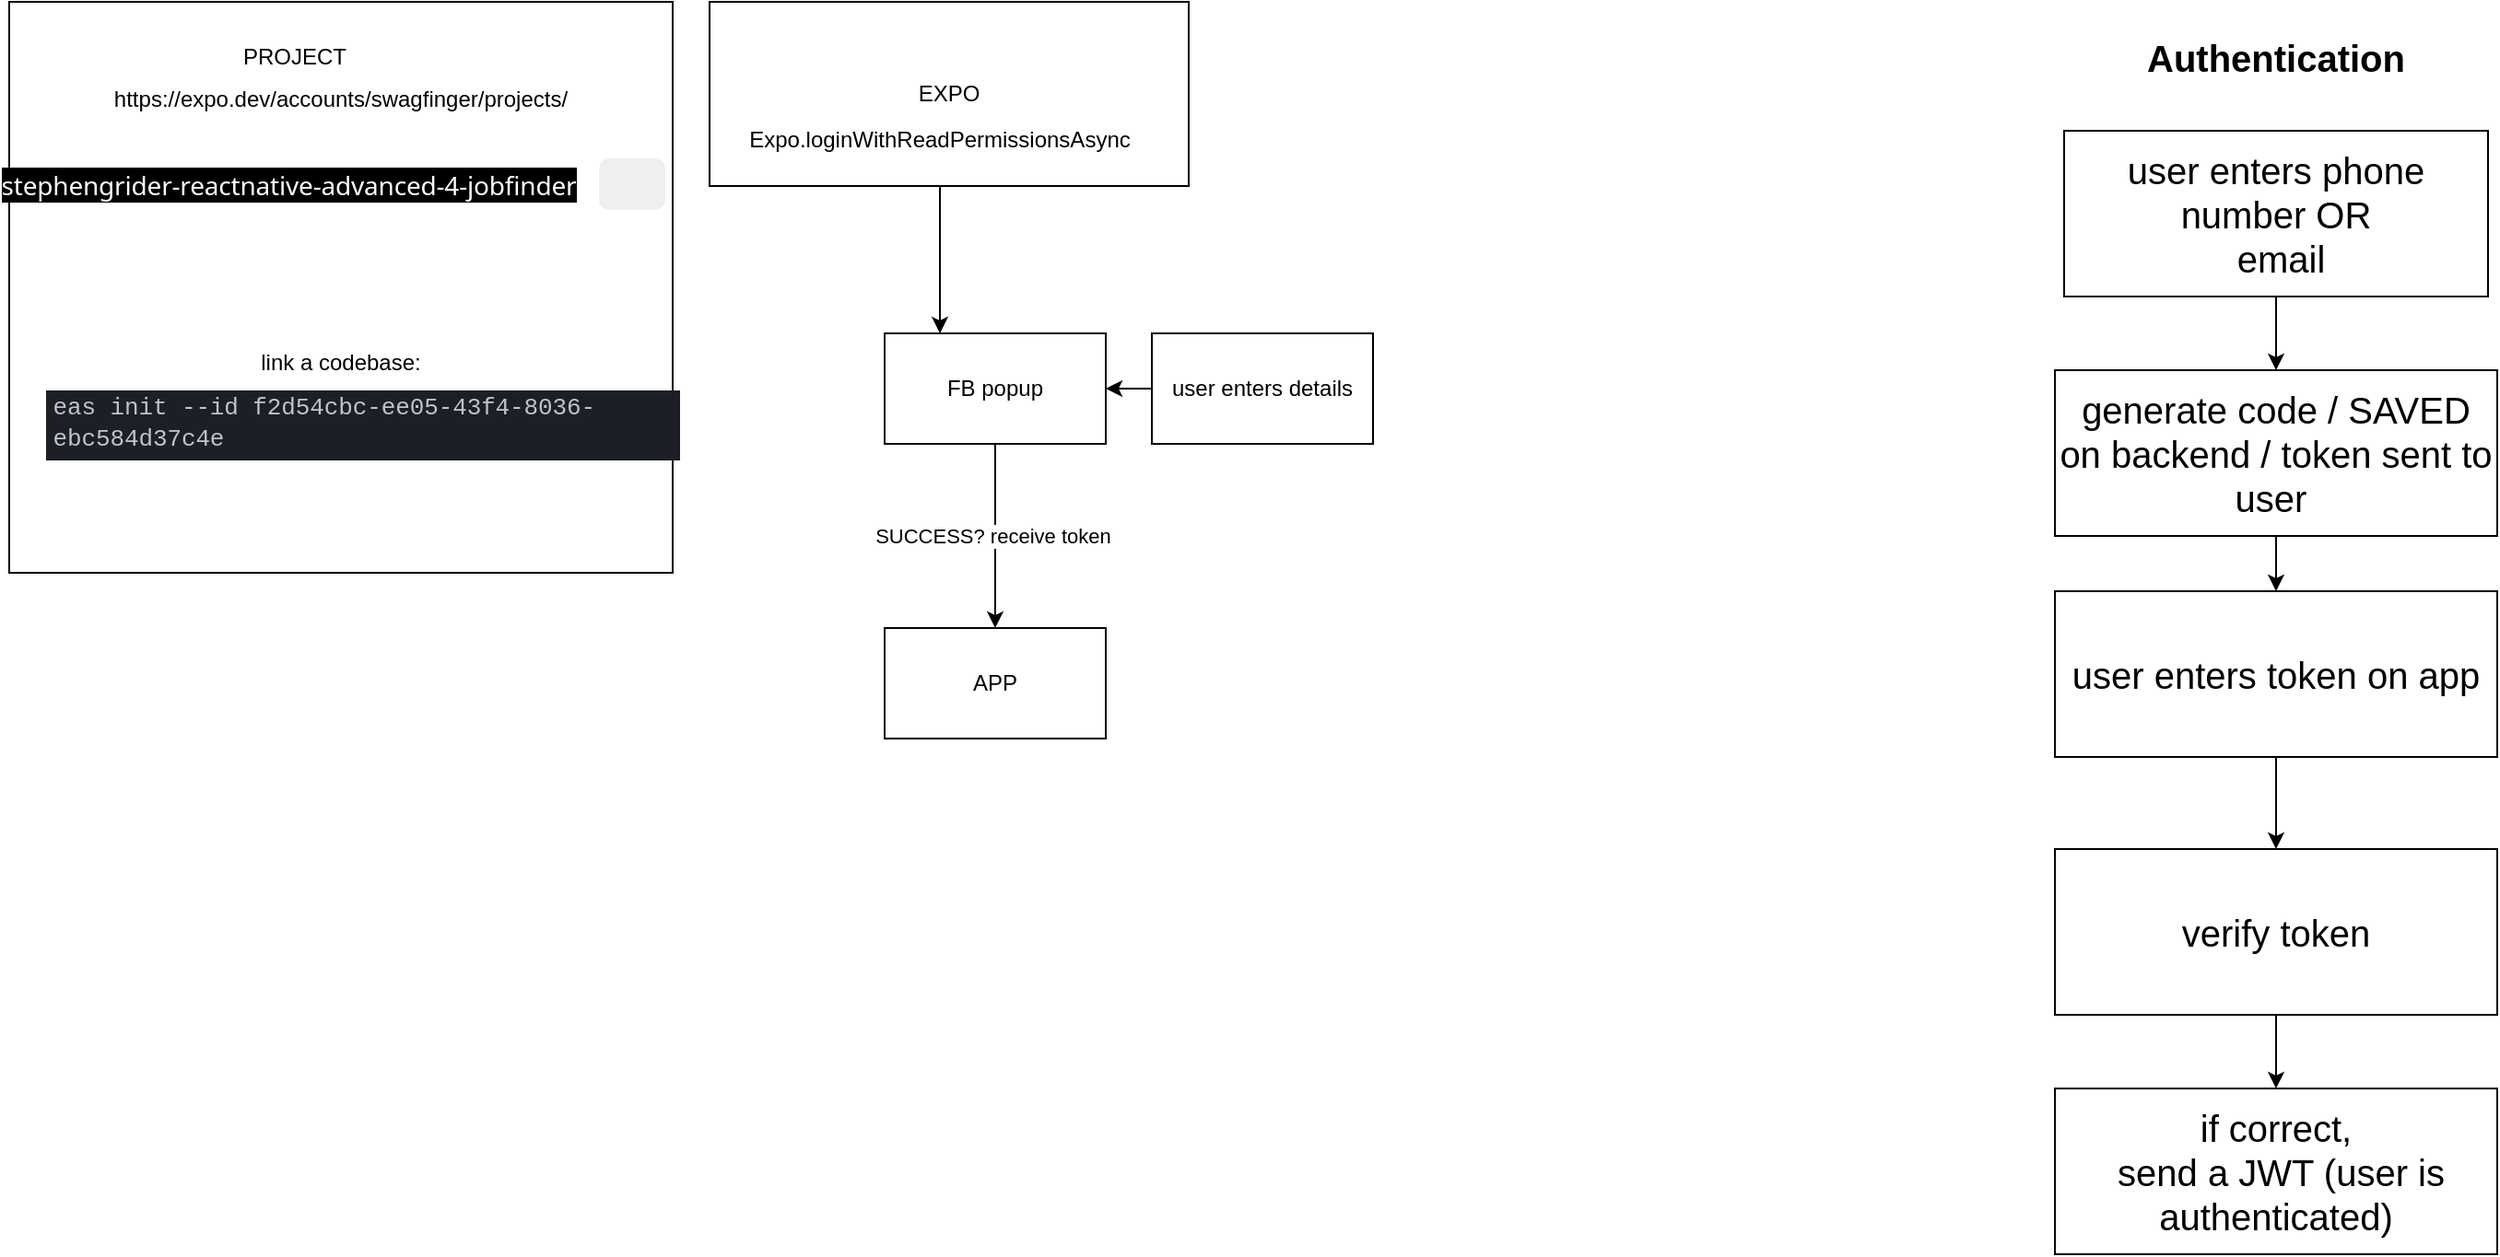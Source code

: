 <mxfile version="20.6.2" type="device"><diagram id="1JhO8MneO4vtXGr8TEXM" name="Page-1"><mxGraphModel dx="1874" dy="604" grid="1" gridSize="10" guides="1" tooltips="1" connect="1" arrows="1" fold="1" page="1" pageScale="1" pageWidth="850" pageHeight="1100" math="0" shadow="0"><root><mxCell id="0"/><mxCell id="1" parent="0"/><mxCell id="q1XtKfF9ROYImP_vMPKM-4" style="edgeStyle=orthogonalEdgeStyle;rounded=0;orthogonalLoop=1;jettySize=auto;html=1;fontSize=20;" parent="1" source="q1XtKfF9ROYImP_vMPKM-1" target="q1XtKfF9ROYImP_vMPKM-3" edge="1"><mxGeometry relative="1" as="geometry"/></mxCell><mxCell id="q1XtKfF9ROYImP_vMPKM-1" value="&lt;font style=&quot;font-size: 20px;&quot;&gt;user enters phone number OR&lt;br&gt;&amp;nbsp;email&lt;/font&gt;" style="rounded=0;whiteSpace=wrap;html=1;" parent="1" vertex="1"><mxGeometry x="305" y="280" width="230" height="90" as="geometry"/></mxCell><mxCell id="q1XtKfF9ROYImP_vMPKM-2" value="Authentication" style="text;html=1;strokeColor=none;fillColor=none;align=center;verticalAlign=middle;whiteSpace=wrap;rounded=0;fontStyle=1;fontSize=20;" parent="1" vertex="1"><mxGeometry x="340" y="220" width="160" height="40" as="geometry"/></mxCell><mxCell id="q1XtKfF9ROYImP_vMPKM-6" style="edgeStyle=orthogonalEdgeStyle;rounded=0;orthogonalLoop=1;jettySize=auto;html=1;fontSize=20;" parent="1" source="q1XtKfF9ROYImP_vMPKM-3" target="q1XtKfF9ROYImP_vMPKM-5" edge="1"><mxGeometry relative="1" as="geometry"/></mxCell><mxCell id="q1XtKfF9ROYImP_vMPKM-3" value="generate code / SAVED on backend / token sent to user&amp;nbsp;" style="rounded=0;whiteSpace=wrap;html=1;fontSize=20;" parent="1" vertex="1"><mxGeometry x="300" y="410" width="240" height="90" as="geometry"/></mxCell><mxCell id="q1XtKfF9ROYImP_vMPKM-8" style="edgeStyle=orthogonalEdgeStyle;rounded=0;orthogonalLoop=1;jettySize=auto;html=1;entryX=0.5;entryY=0;entryDx=0;entryDy=0;fontSize=20;" parent="1" source="q1XtKfF9ROYImP_vMPKM-5" target="q1XtKfF9ROYImP_vMPKM-7" edge="1"><mxGeometry relative="1" as="geometry"/></mxCell><mxCell id="q1XtKfF9ROYImP_vMPKM-5" value="user enters token on app" style="rounded=0;whiteSpace=wrap;html=1;fontSize=20;" parent="1" vertex="1"><mxGeometry x="300" y="530" width="240" height="90" as="geometry"/></mxCell><mxCell id="q1XtKfF9ROYImP_vMPKM-10" style="edgeStyle=orthogonalEdgeStyle;rounded=0;orthogonalLoop=1;jettySize=auto;html=1;entryX=0.5;entryY=0;entryDx=0;entryDy=0;fontSize=20;" parent="1" source="q1XtKfF9ROYImP_vMPKM-7" target="q1XtKfF9ROYImP_vMPKM-9" edge="1"><mxGeometry relative="1" as="geometry"/></mxCell><mxCell id="q1XtKfF9ROYImP_vMPKM-7" value="verify token" style="rounded=0;whiteSpace=wrap;html=1;fontSize=20;" parent="1" vertex="1"><mxGeometry x="300" y="670" width="240" height="90" as="geometry"/></mxCell><mxCell id="q1XtKfF9ROYImP_vMPKM-9" value="if correct, &lt;br&gt;&amp;nbsp;send a JWT (user is authenticated)" style="rounded=0;whiteSpace=wrap;html=1;fontSize=20;" parent="1" vertex="1"><mxGeometry x="300" y="800" width="240" height="90" as="geometry"/></mxCell><mxCell id="p48ne9cDJJfiMvBOsfle-1" value="EXPO" style="rounded=0;whiteSpace=wrap;html=1;" parent="1" vertex="1"><mxGeometry x="-430" y="210" width="260" height="100" as="geometry"/></mxCell><mxCell id="p48ne9cDJJfiMvBOsfle-4" style="edgeStyle=orthogonalEdgeStyle;rounded=0;orthogonalLoop=1;jettySize=auto;html=1;entryX=0.25;entryY=0;entryDx=0;entryDy=0;" parent="1" source="p48ne9cDJJfiMvBOsfle-2" target="p48ne9cDJJfiMvBOsfle-3" edge="1"><mxGeometry relative="1" as="geometry"/></mxCell><mxCell id="p48ne9cDJJfiMvBOsfle-2" value="Expo.loginWithReadPermissionsAsync" style="text;html=1;strokeColor=none;fillColor=none;align=center;verticalAlign=middle;whiteSpace=wrap;rounded=0;" parent="1" vertex="1"><mxGeometry x="-430" y="260" width="250" height="50" as="geometry"/></mxCell><mxCell id="p48ne9cDJJfiMvBOsfle-8" value="SUCCESS? receive token&amp;nbsp;" style="edgeStyle=orthogonalEdgeStyle;rounded=0;orthogonalLoop=1;jettySize=auto;html=1;" parent="1" source="p48ne9cDJJfiMvBOsfle-3" target="p48ne9cDJJfiMvBOsfle-7" edge="1"><mxGeometry relative="1" as="geometry"/></mxCell><mxCell id="p48ne9cDJJfiMvBOsfle-3" value="FB popup" style="rounded=0;whiteSpace=wrap;html=1;" parent="1" vertex="1"><mxGeometry x="-335" y="390" width="120" height="60" as="geometry"/></mxCell><mxCell id="p48ne9cDJJfiMvBOsfle-6" style="edgeStyle=orthogonalEdgeStyle;rounded=0;orthogonalLoop=1;jettySize=auto;html=1;" parent="1" source="p48ne9cDJJfiMvBOsfle-5" target="p48ne9cDJJfiMvBOsfle-3" edge="1"><mxGeometry relative="1" as="geometry"/></mxCell><mxCell id="p48ne9cDJJfiMvBOsfle-5" value="user enters details" style="rounded=0;whiteSpace=wrap;html=1;" parent="1" vertex="1"><mxGeometry x="-190" y="390" width="120" height="60" as="geometry"/></mxCell><mxCell id="p48ne9cDJJfiMvBOsfle-7" value="APP" style="rounded=0;whiteSpace=wrap;html=1;" parent="1" vertex="1"><mxGeometry x="-335" y="550" width="120" height="60" as="geometry"/></mxCell><UserObject label="https://expo.dev/accounts/swagfinger/projects/&lt;br&gt;&lt;br&gt;&lt;br&gt;&lt;div style=&quot;box-sizing: border-box; border: 0px solid; --tw-border-spacing-x:0; --tw-border-spacing-y:0; --tw-translate-x:0; --tw-translate-y:0; --tw-rotate:0; --tw-skew-x:0; --tw-skew-y:0; --tw-scale-x:1; --tw-scale-y:1; --tw-pan-x: ; --tw-pan-y: ; --tw-pinch-zoom: ; --tw-scroll-snap-strictness:proximity; --tw-ordinal: ; --tw-slashed-zero: ; --tw-numeric-figure: ; --tw-numeric-spacing: ; --tw-numeric-fraction: ; --tw-ring-inset: ; --tw-ring-offset-width:0px; --tw-ring-offset-color:#fff; --tw-ring-color:rgba(147,197,253,0.5); --tw-ring-offset-shadow:0 0 #0000; --tw-ring-shadow:0 0 #0000; --tw-shadow:0 0 #0000; --tw-shadow-colored:0 0 #0000; --tw-blur: ; --tw-brightness: ; --tw-contrast: ; --tw-grayscale: ; --tw-hue-rotate: ; --tw-invert: ; --tw-saturate: ; --tw-sepia: ; --tw-drop-shadow: ; --tw-backdrop-blur: ; --tw-backdrop-brightness: ; --tw-backdrop-contrast: ; --tw-backdrop-grayscale: ; --tw-backdrop-hue-rotate: ; --tw-backdrop-invert: ; --tw-backdrop-opacity: ; --tw-backdrop-saturate: ; --tw-backdrop-sepia: ; margin: 0px; padding: 0px; vertical-align: baseline; display: flex; flex-direction: column; min-width: 0px; gap: 12px; font-family: &amp;quot;Inter var&amp;quot;, ui-sans-serif, system-ui, -apple-system, BlinkMacSystemFont, &amp;quot;Segoe UI&amp;quot;, Roboto, &amp;quot;Helvetica Neue&amp;quot;, Arial, &amp;quot;Noto Sans&amp;quot;, sans-serif, &amp;quot;Apple Color Emoji&amp;quot;, &amp;quot;Segoe UI Emoji&amp;quot;, &amp;quot;Segoe UI Symbol&amp;quot;, &amp;quot;Noto Color Emoji&amp;quot;; font-size: 16px; text-align: start;&quot; class=&quot;css-58ulu2&quot;&gt;&lt;div style=&quot;box-sizing: border-box; border: 0px solid; --tw-border-spacing-x:0; --tw-border-spacing-y:0; --tw-translate-x:0; --tw-translate-y:0; --tw-rotate:0; --tw-skew-x:0; --tw-skew-y:0; --tw-scale-x:1; --tw-scale-y:1; --tw-pan-x: ; --tw-pan-y: ; --tw-pinch-zoom: ; --tw-scroll-snap-strictness:proximity; --tw-ordinal: ; --tw-slashed-zero: ; --tw-numeric-figure: ; --tw-numeric-spacing: ; --tw-numeric-fraction: ; --tw-ring-inset: ; --tw-ring-offset-width:0px; --tw-ring-offset-color:#fff; --tw-ring-color:rgba(147,197,253,0.5); --tw-ring-offset-shadow:0 0 #0000; --tw-ring-shadow:0 0 #0000; --tw-shadow:0 0 #0000; --tw-shadow-colored:0 0 #0000; --tw-blur: ; --tw-brightness: ; --tw-contrast: ; --tw-grayscale: ; --tw-hue-rotate: ; --tw-invert: ; --tw-saturate: ; --tw-sepia: ; --tw-drop-shadow: ; --tw-backdrop-blur: ; --tw-backdrop-brightness: ; --tw-backdrop-contrast: ; --tw-backdrop-grayscale: ; --tw-backdrop-hue-rotate: ; --tw-backdrop-invert: ; --tw-backdrop-opacity: ; --tw-backdrop-saturate: ; --tw-backdrop-sepia: ; margin: 0px; padding: 0px; vertical-align: baseline; display: flex; align-items: flex-start; width: 368.513px; flex: 1 1 0%;&quot; class=&quot;css-m7fg5e&quot;&gt;&lt;div style=&quot;box-sizing: border-box; border: 0px solid; --tw-border-spacing-x:0; --tw-border-spacing-y:0; --tw-translate-x:0; --tw-translate-y:0; --tw-rotate:0; --tw-skew-x:0; --tw-skew-y:0; --tw-scale-x:1; --tw-scale-y:1; --tw-pan-x: ; --tw-pan-y: ; --tw-pinch-zoom: ; --tw-scroll-snap-strictness:proximity; --tw-ordinal: ; --tw-slashed-zero: ; --tw-numeric-figure: ; --tw-numeric-spacing: ; --tw-numeric-fraction: ; --tw-ring-inset: ; --tw-ring-offset-width:0px; --tw-ring-offset-color:#fff; --tw-ring-color:rgba(147,197,253,0.5); --tw-ring-offset-shadow:0 0 #0000; --tw-ring-shadow:0 0 #0000; --tw-shadow:0 0 #0000; --tw-shadow-colored:0 0 #0000; --tw-blur: ; --tw-brightness: ; --tw-contrast: ; --tw-grayscale: ; --tw-hue-rotate: ; --tw-invert: ; --tw-saturate: ; --tw-sepia: ; --tw-drop-shadow: ; --tw-backdrop-blur: ; --tw-backdrop-brightness: ; --tw-backdrop-contrast: ; --tw-backdrop-grayscale: ; --tw-backdrop-hue-rotate: ; --tw-backdrop-invert: ; --tw-backdrop-opacity: ; --tw-backdrop-saturate: ; --tw-backdrop-sepia: ; margin: 0px; padding: 0px; vertical-align: baseline; display: flex; -webkit-box-align: center; align-items: center; max-width: 100%;&quot; class=&quot;css-awwubp&quot;&gt;&lt;p style=&quot;box-sizing: border-box; border: 0px solid; --tw-border-spacing-x:0; --tw-border-spacing-y:0; --tw-translate-x:0; --tw-translate-y:0; --tw-rotate:0; --tw-skew-x:0; --tw-skew-y:0; --tw-scale-x:1; --tw-scale-y:1; --tw-pan-x: ; --tw-pan-y: ; --tw-pinch-zoom: ; --tw-scroll-snap-strictness:proximity; --tw-ordinal: ; --tw-slashed-zero: ; --tw-numeric-figure: ; --tw-numeric-spacing: ; --tw-numeric-fraction: ; --tw-ring-inset: ; --tw-ring-offset-width:0px; --tw-ring-offset-color:#fff; --tw-ring-color:rgba(147,197,253,0.5); --tw-ring-offset-shadow:0 0 #0000; --tw-ring-shadow:0 0 #0000; --tw-shadow:0 0 #0000; --tw-shadow-colored:0 0 #0000; --tw-blur: ; --tw-brightness: ; --tw-contrast: ; --tw-grayscale: ; --tw-hue-rotate: ; --tw-invert: ; --tw-saturate: ; --tw-sepia: ; --tw-drop-shadow: ; --tw-backdrop-blur: ; --tw-backdrop-brightness: ; --tw-backdrop-contrast: ; --tw-backdrop-grayscale: ; --tw-backdrop-hue-rotate: ; --tw-backdrop-invert: ; --tw-backdrop-opacity: ; --tw-backdrop-saturate: ; --tw-backdrop-sepia: ; margin: 0px; padding: 0px; vertical-align: baseline; font-family: Inter-Regular, system-ui, -apple-system, BlinkMacSystemFont, &amp;quot;Segoe UI&amp;quot;, Roboto, &amp;quot;Helvetica Neue&amp;quot;, Arial, &amp;quot;Noto Sans&amp;quot;, sans-serif, &amp;quot;Apple Color Emoji&amp;quot;, &amp;quot;Segoe UI Emoji&amp;quot;, &amp;quot;Segoe UI Symbol&amp;quot;, &amp;quot;Noto Color Emoji&amp;quot;; font-size: 0.875rem; line-height: 1.571; letter-spacing: -0.006rem; overflow: hidden; text-overflow: ellipsis;&quot; title=&quot;stephengrider-reactnative-advanced-4-jobfinder&quot; class=&quot;css-tjg1qc&quot;&gt;&lt;font style=&quot;background-color: rgb(0, 0, 0);&quot; color=&quot;#ffffff&quot;&gt;stephengrider-reactnative-advanced-4-jobfinder&lt;/font&gt;&lt;/p&gt;&lt;/div&gt;&lt;div style=&quot;box-sizing: border-box; border: 0px solid; --tw-border-spacing-x:0; --tw-border-spacing-y:0; --tw-translate-x:0; --tw-translate-y:0; --tw-rotate:0; --tw-skew-x:0; --tw-skew-y:0; --tw-scale-x:1; --tw-scale-y:1; --tw-pan-x: ; --tw-pan-y: ; --tw-pinch-zoom: ; --tw-scroll-snap-strictness:proximity; --tw-ordinal: ; --tw-slashed-zero: ; --tw-numeric-figure: ; --tw-numeric-spacing: ; --tw-numeric-fraction: ; --tw-ring-inset: ; --tw-ring-offset-width:0px; --tw-ring-offset-color:#fff; --tw-ring-color:rgba(147,197,253,0.5); --tw-ring-offset-shadow:0 0 #0000; --tw-ring-shadow:0 0 #0000; --tw-shadow:0 0 #0000; --tw-shadow-colored:0 0 #0000; --tw-blur: ; --tw-brightness: ; --tw-contrast: ; --tw-grayscale: ; --tw-hue-rotate: ; --tw-invert: ; --tw-saturate: ; --tw-sepia: ; --tw-drop-shadow: ; --tw-backdrop-blur: ; --tw-backdrop-brightness: ; --tw-backdrop-contrast: ; --tw-backdrop-grayscale: ; --tw-backdrop-hue-rotate: ; --tw-backdrop-invert: ; --tw-backdrop-opacity: ; --tw-backdrop-saturate: ; --tw-backdrop-sepia: ; margin: 0px 0px 0px 12px; padding: 0px; vertical-align: baseline; position: relative; top: -4px;&quot; class=&quot;css-z0mcsw&quot;&gt;&lt;button style=&quot;border: 1px solid var(--expo-theme-button-ghost-border); --tw-border-spacing-x:0; --tw-border-spacing-y:0; --tw-translate-x:0; --tw-translate-y:0; --tw-rotate:0; --tw-skew-x:0; --tw-skew-y:0; --tw-scale-x:1; --tw-scale-y:1; --tw-pan-x: ; --tw-pan-y: ; --tw-pinch-zoom: ; --tw-scroll-snap-strictness:proximity; --tw-ordinal: ; --tw-slashed-zero: ; --tw-numeric-figure: ; --tw-numeric-spacing: ; --tw-numeric-fraction: ; --tw-ring-inset: ; --tw-ring-offset-width:0px; --tw-ring-offset-color:#fff; --tw-ring-color:rgba(147,197,253,0.5); --tw-ring-offset-shadow:0 0 #0000; --tw-ring-shadow:0 0 #0000; --tw-shadow:0 0 #0000; --tw-shadow-colored:0 0 #0000; --tw-blur: ; --tw-brightness: ; --tw-contrast: ; --tw-grayscale: ; --tw-hue-rotate: ; --tw-invert: ; --tw-saturate: ; --tw-sepia: ; --tw-drop-shadow: ; --tw-backdrop-blur: ; --tw-backdrop-brightness: ; --tw-backdrop-contrast: ; --tw-backdrop-grayscale: ; --tw-backdrop-hue-rotate: ; --tw-backdrop-invert: ; --tw-backdrop-opacity: ; --tw-backdrop-saturate: ; --tw-backdrop-sepia: ; font-family: Inter-Medium, system-ui, -apple-system, BlinkMacSystemFont, &amp;quot;Segoe UI&amp;quot;, Roboto, &amp;quot;Helvetica Neue&amp;quot;, Arial, &amp;quot;Noto Sans&amp;quot;, sans-serif, &amp;quot;Apple Color Emoji&amp;quot;, &amp;quot;Segoe UI Emoji&amp;quot;, &amp;quot;Segoe UI Symbol&amp;quot;, &amp;quot;Noto Color Emoji&amp;quot;; font-size: 1rem; font-weight: 400; line-height: 1.625; margin: 0px; padding: 0px; appearance: button; background-image: none; cursor: pointer; letter-spacing: -0.011rem; text-align: left; background-position: initial; background-size: initial; background-repeat: initial; background-attachment: initial; background-origin: initial; background-clip: initial; border-radius: 6px; flex-direction: column; transition: all 150ms ease 0s; outline: none; transform: translate3d(0px, 0px, 0px); box-shadow: var(--expo-theme-shadows-micro); display: flex; -webkit-box-align: center; align-items: center; -webkit-box-pack: center; justify-content: center; height: 28px; width: 36px;&quot; class=&quot;css-19mu8ds&quot; type=&quot;button&quot;&gt;&lt;div style=&quot;box-sizing: border-box; border: 0px solid; --tw-border-spacing-x:0; --tw-border-spacing-y:0; --tw-translate-x:0; --tw-translate-y:0; --tw-rotate:0; --tw-skew-x:0; --tw-skew-y:0; --tw-scale-x:1; --tw-scale-y:1; --tw-pan-x: ; --tw-pan-y: ; --tw-pinch-zoom: ; --tw-scroll-snap-strictness:proximity; --tw-ordinal: ; --tw-slashed-zero: ; --tw-numeric-figure: ; --tw-numeric-spacing: ; --tw-numeric-fraction: ; --tw-ring-inset: ; --tw-ring-offset-width:0px; --tw-ring-offset-color:#fff; --tw-ring-color:rgba(147,197,253,0.5); --tw-ring-offset-shadow:0 0 #0000; --tw-ring-shadow:0 0 #0000; --tw-shadow:0 0 #0000; --tw-shadow-colored:0 0 #0000; --tw-blur: ; --tw-brightness: ; --tw-contrast: ; --tw-grayscale: ; --tw-hue-rotate: ; --tw-invert: ; --tw-saturate: ; --tw-sepia: ; --tw-drop-shadow: ; --tw-backdrop-blur: ; --tw-backdrop-brightness: ; --tw-backdrop-contrast: ; --tw-backdrop-grayscale: ; --tw-backdrop-hue-rotate: ; --tw-backdrop-invert: ; --tw-backdrop-opacity: ; --tw-backdrop-saturate: ; --tw-backdrop-sepia: ; margin: 0px; padding: 0px; vertical-align: baseline; display: flex; -webkit-box-align: center; align-items: center; -webkit-box-pack: center; justify-content: center; gap: 6px;&quot; class=&quot;css-1fabzl3&quot;&gt;&lt;div style=&quot;box-sizing: border-box; border: 0px solid; --tw-border-spacing-x:0; --tw-border-spacing-y:0; --tw-translate-x:0; --tw-translate-y:0; --tw-rotate:0; --tw-skew-x:0; --tw-skew-y:0; --tw-scale-x:1; --tw-scale-y:1; --tw-pan-x: ; --tw-pan-y: ; --tw-pinch-zoom: ; --tw-scroll-snap-strictness:proximity; --tw-ordinal: ; --tw-slashed-zero: ; --tw-numeric-figure: ; --tw-numeric-spacing: ; --tw-numeric-fraction: ; --tw-ring-inset: ; --tw-ring-offset-width:0px; --tw-ring-offset-color:#fff; --tw-ring-color:rgba(147,197,253,0.5); --tw-ring-offset-shadow:0 0 #0000; --tw-ring-shadow:0 0 #0000; --tw-shadow:0 0 #0000; --tw-shadow-colored:0 0 #0000; --tw-blur: ; --tw-brightness: ; --tw-contrast: ; --tw-grayscale: ; --tw-hue-rotate: ; --tw-invert: ; --tw-saturate: ; --tw-sepia: ; --tw-drop-shadow: ; --tw-backdrop-blur: ; --tw-backdrop-brightness: ; --tw-backdrop-contrast: ; --tw-backdrop-grayscale: ; --tw-backdrop-hue-rotate: ; --tw-backdrop-invert: ; --tw-backdrop-opacity: ; --tw-backdrop-saturate: ; --tw-backdrop-sepia: ; margin: 0px; padding: 0px; vertical-align: baseline; display: flex; -webkit-box-align: center; align-items: center; -webkit-box-pack: center; justify-content: center; opacity: 1;&quot; class=&quot;css-lskev9&quot;&gt;&lt;svg color=&quot;var(--expo-theme-icon-secondary)&quot; size=&quot;14&quot; role=&quot;img&quot; height=&quot;14&quot; width=&quot;14&quot; fill=&quot;none&quot; viewBox=&quot;0 0 20 20&quot;&gt;&lt;/svg&gt;&lt;font color=&quot;#ffffff&quot;&gt;&lt;/font&gt;&lt;/div&gt;&lt;/div&gt;&lt;/button&gt;&lt;/div&gt;&lt;/div&gt;&lt;/div&gt;&lt;div style=&quot;box-sizing: border-box; border: 0px solid; --tw-border-spacing-x:0; --tw-border-spacing-y:0; --tw-translate-x:0; --tw-translate-y:0; --tw-rotate:0; --tw-skew-x:0; --tw-skew-y:0; --tw-scale-x:1; --tw-scale-y:1; --tw-pan-x: ; --tw-pan-y: ; --tw-pinch-zoom: ; --tw-scroll-snap-strictness:proximity; --tw-ordinal: ; --tw-slashed-zero: ; --tw-numeric-figure: ; --tw-numeric-spacing: ; --tw-numeric-fraction: ; --tw-ring-inset: ; --tw-ring-offset-width:0px; --tw-ring-offset-color:#fff; --tw-ring-color:rgba(147,197,253,0.5); --tw-ring-offset-shadow:0 0 #0000; --tw-ring-shadow:0 0 #0000; --tw-shadow:0 0 #0000; --tw-shadow-colored:0 0 #0000; --tw-blur: ; --tw-brightness: ; --tw-contrast: ; --tw-grayscale: ; --tw-hue-rotate: ; --tw-invert: ; --tw-saturate: ; --tw-sepia: ; --tw-drop-shadow: ; --tw-backdrop-blur: ; --tw-backdrop-brightness: ; --tw-backdrop-contrast: ; --tw-backdrop-grayscale: ; --tw-backdrop-hue-rotate: ; --tw-backdrop-invert: ; --tw-backdrop-opacity: ; --tw-backdrop-saturate: ; --tw-backdrop-sepia: ; margin: 0px; padding: 0px; vertical-align: baseline; display: flex; flex-direction: column; min-width: 0px; gap: 12px; font-family: &amp;quot;Inter var&amp;quot;, ui-sans-serif, system-ui, -apple-system, BlinkMacSystemFont, &amp;quot;Segoe UI&amp;quot;, Roboto, &amp;quot;Helvetica Neue&amp;quot;, Arial, &amp;quot;Noto Sans&amp;quot;, sans-serif, &amp;quot;Apple Color Emoji&amp;quot;, &amp;quot;Segoe UI Emoji&amp;quot;, &amp;quot;Segoe UI Symbol&amp;quot;, &amp;quot;Noto Color Emoji&amp;quot;; font-size: 16px; text-align: start;&quot; class=&quot;css-58ulu2&quot;&gt;&lt;div style=&quot;box-sizing: border-box; border: 0px solid; --tw-border-spacing-x:0; --tw-border-spacing-y:0; --tw-translate-x:0; --tw-translate-y:0; --tw-rotate:0; --tw-skew-x:0; --tw-skew-y:0; --tw-scale-x:1; --tw-scale-y:1; --tw-pan-x: ; --tw-pan-y: ; --tw-pinch-zoom: ; --tw-scroll-snap-strictness:proximity; --tw-ordinal: ; --tw-slashed-zero: ; --tw-numeric-figure: ; --tw-numeric-spacing: ; --tw-numeric-fraction: ; --tw-ring-inset: ; --tw-ring-offset-width:0px; --tw-ring-offset-color:#fff; --tw-ring-color:rgba(147,197,253,0.5); --tw-ring-offset-shadow:0 0 #0000; --tw-ring-shadow:0 0 #0000; --tw-shadow:0 0 #0000; --tw-shadow-colored:0 0 #0000; --tw-blur: ; --tw-brightness: ; --tw-contrast: ; --tw-grayscale: ; --tw-hue-rotate: ; --tw-invert: ; --tw-saturate: ; --tw-sepia: ; --tw-drop-shadow: ; --tw-backdrop-blur: ; --tw-backdrop-brightness: ; --tw-backdrop-contrast: ; --tw-backdrop-grayscale: ; --tw-backdrop-hue-rotate: ; --tw-backdrop-invert: ; --tw-backdrop-opacity: ; --tw-backdrop-saturate: ; --tw-backdrop-sepia: ; margin: 0px; padding: 0px; vertical-align: baseline; display: flex; flex: 1 1 0%; -webkit-box-align: center; align-items: center; position: relative; gap: 6px;&quot; class=&quot;css-1wvru5x&quot;&gt;&lt;/div&gt;&lt;/div&gt;&lt;br&gt;&lt;br&gt;&lt;br&gt;&lt;br&gt;&lt;br&gt;link a codebase:&lt;br&gt;&lt;ol style=&quot;box-sizing: border-box; border: 0px solid; --tw-border-spacing-x:0; --tw-border-spacing-y:0; --tw-translate-x:0; --tw-translate-y:0; --tw-rotate:0; --tw-skew-x:0; --tw-skew-y:0; --tw-scale-x:1; --tw-scale-y:1; --tw-pan-x: ; --tw-pan-y: ; --tw-pinch-zoom: ; --tw-scroll-snap-strictness:proximity; --tw-ordinal: ; --tw-slashed-zero: ; --tw-numeric-figure: ; --tw-numeric-spacing: ; --tw-numeric-fraction: ; --tw-ring-inset: ; --tw-ring-offset-width:0px; --tw-ring-offset-color:#fff; --tw-ring-color:rgba(147,197,253,0.5); --tw-ring-offset-shadow:0 0 #0000; --tw-ring-shadow:0 0 #0000; --tw-shadow:0 0 #0000; --tw-shadow-colored:0 0 #0000; --tw-blur: ; --tw-brightness: ; --tw-contrast: ; --tw-grayscale: ; --tw-hue-rotate: ; --tw-invert: ; --tw-saturate: ; --tw-sepia: ; --tw-drop-shadow: ; --tw-backdrop-blur: ; --tw-backdrop-brightness: ; --tw-backdrop-contrast: ; --tw-backdrop-grayscale: ; --tw-backdrop-hue-rotate: ; --tw-backdrop-invert: ; --tw-backdrop-opacity: ; --tw-backdrop-saturate: ; --tw-backdrop-sepia: ; margin: 0.5rem 0px 1rem 1.5rem; padding: 0px; vertical-align: baseline; list-style: none; font-family: Inter-Regular, system-ui, -apple-system, BlinkMacSystemFont, &amp;quot;Segoe UI&amp;quot;, Roboto, &amp;quot;Helvetica Neue&amp;quot;, Arial, &amp;quot;Noto Sans&amp;quot;, sans-serif, &amp;quot;Apple Color Emoji&amp;quot;, &amp;quot;Segoe UI Emoji&amp;quot;, &amp;quot;Segoe UI Symbol&amp;quot;, &amp;quot;Noto Color Emoji&amp;quot;; font-size: 16px; line-height: 1.625; letter-spacing: -0.176px; color: rgb(188, 195, 205); text-align: left; background-color: rgb(28, 32, 38);&quot; class=&quot;css-58tgzf&quot;&gt;&lt;li style=&quot;box-sizing: border-box; border: 0px solid; --tw-border-spacing-x:0; --tw-border-spacing-y:0; --tw-translate-x:0; --tw-translate-y:0; --tw-rotate:0; --tw-skew-x:0; --tw-skew-y:0; --tw-scale-x:1; --tw-scale-y:1; --tw-pan-x: ; --tw-pan-y: ; --tw-pinch-zoom: ; --tw-scroll-snap-strictness:proximity; --tw-ordinal: ; --tw-slashed-zero: ; --tw-numeric-figure: ; --tw-numeric-spacing: ; --tw-numeric-fraction: ; --tw-ring-inset: ; --tw-ring-offset-width:0px; --tw-ring-offset-color:#fff; --tw-ring-color:rgba(147,197,253,0.5); --tw-ring-offset-shadow:0 0 #0000; --tw-ring-shadow:0 0 #0000; --tw-shadow:0 0 #0000; --tw-shadow-colored:0 0 #0000; --tw-blur: ; --tw-brightness: ; --tw-contrast: ; --tw-grayscale: ; --tw-hue-rotate: ; --tw-invert: ; --tw-saturate: ; --tw-sepia: ; --tw-drop-shadow: ; --tw-backdrop-blur: ; --tw-backdrop-brightness: ; --tw-backdrop-contrast: ; --tw-backdrop-grayscale: ; --tw-backdrop-hue-rotate: ; --tw-backdrop-invert: ; --tw-backdrop-opacity: ; --tw-backdrop-saturate: ; --tw-backdrop-sepia: ; margin: 0px 0px 0.5rem; padding: 0px; vertical-align: baseline; color: var(--expo-theme-text-default); font-size: 1rem; line-height: 1.625; letter-spacing: -0.011rem;&quot; class=&quot;css-j7qsqu&quot;&gt;&lt;code style=&quot;box-sizing: border-box; border: 1px solid var(--expo-theme-border-default); --tw-border-spacing-x:0; --tw-border-spacing-y:0; --tw-translate-x:0; --tw-translate-y:0; --tw-rotate:0; --tw-skew-x:0; --tw-skew-y:0; --tw-scale-x:1; --tw-scale-y:1; --tw-pan-x: ; --tw-pan-y: ; --tw-pinch-zoom: ; --tw-scroll-snap-strictness:proximity; --tw-ordinal: ; --tw-slashed-zero: ; --tw-numeric-figure: ; --tw-numeric-spacing: ; --tw-numeric-fraction: ; --tw-ring-inset: ; --tw-ring-offset-width:0px; --tw-ring-offset-color:#fff; --tw-ring-color:rgba(147,197,253,0.5); --tw-ring-offset-shadow:0 0 #0000; --tw-ring-shadow:0 0 #0000; --tw-shadow:0 0 #0000; --tw-shadow-colored:0 0 #0000; --tw-blur: ; --tw-brightness: ; --tw-contrast: ; --tw-grayscale: ; --tw-hue-rotate: ; --tw-invert: ; --tw-saturate: ; --tw-sepia: ; --tw-drop-shadow: ; --tw-backdrop-blur: ; --tw-backdrop-brightness: ; --tw-backdrop-contrast: ; --tw-backdrop-grayscale: ; --tw-backdrop-hue-rotate: ; --tw-backdrop-invert: ; --tw-backdrop-opacity: ; --tw-backdrop-saturate: ; --tw-backdrop-sepia: ; margin: 0px; padding: 2px 4px; vertical-align: baseline; font-family: Menlo-Regular, Monaco, Consolas, &amp;quot;Liberation Mono&amp;quot;, &amp;quot;Courier New&amp;quot;, monospace, &amp;quot;Apple Color Emoji&amp;quot;, &amp;quot;Segoe UI Emoji&amp;quot;, &amp;quot;Segoe UI Symbol&amp;quot;, &amp;quot;Noto Color Emoji&amp;quot;; font-size: 0.812rem; color: var(--expo-theme-text-default); line-height: 16.9px; letter-spacing: -0.003rem; display: inline-block; background-color: var(--expo-theme-background-secondary); border-radius: 6px;&quot; class=&quot;css-88a1p7&quot;&gt;eas init --id&amp;nbsp;f2d54cbc-ee05-43f4-8036-ebc584d37c4e&lt;/code&gt;&lt;/li&gt;&lt;/ol&gt;" link="https://expo.dev/accounts/swagfinger/projects/" id="p48ne9cDJJfiMvBOsfle-10"><mxCell style="rounded=0;whiteSpace=wrap;html=1;" parent="1" vertex="1"><mxGeometry x="-810" y="210" width="360" height="310" as="geometry"/></mxCell></UserObject><mxCell id="p48ne9cDJJfiMvBOsfle-11" value="PROJECT" style="text;html=1;strokeColor=none;fillColor=none;align=center;verticalAlign=middle;whiteSpace=wrap;rounded=0;" parent="1" vertex="1"><mxGeometry x="-685" y="225" width="60" height="30" as="geometry"/></mxCell></root></mxGraphModel></diagram></mxfile>